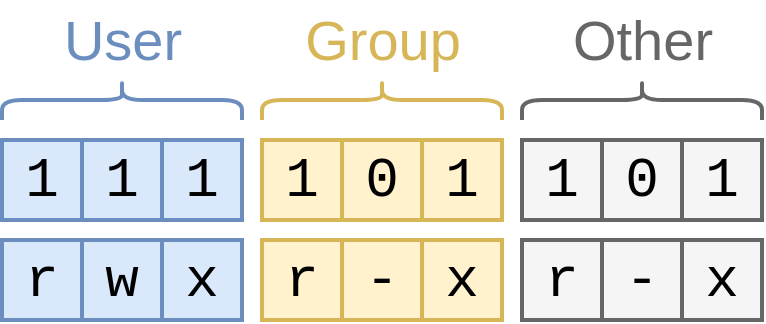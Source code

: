 <mxfile version="13.6.2" type="device"><diagram id="eooyJz6iOgfDm7wWrmfn" name="Page-1"><mxGraphModel dx="924" dy="523" grid="1" gridSize="10" guides="1" tooltips="1" connect="1" arrows="1" fold="1" page="1" pageScale="1" pageWidth="1600" pageHeight="900" math="0" shadow="0"><root><mxCell id="0"/><mxCell id="1" parent="0"/><mxCell id="gk6c7xOG7PdzE_KK2Ya1-1" value="1" style="rounded=0;whiteSpace=wrap;html=1;strokeWidth=2;fillColor=#dae8fc;fontFamily=Courier New;fontSize=28;strokeColor=#6c8ebf;" vertex="1" parent="1"><mxGeometry x="320" y="160" width="40" height="40" as="geometry"/></mxCell><mxCell id="gk6c7xOG7PdzE_KK2Ya1-2" value="1" style="rounded=0;whiteSpace=wrap;html=1;strokeWidth=2;fillColor=#dae8fc;fontFamily=Courier New;fontSize=28;strokeColor=#6c8ebf;" vertex="1" parent="1"><mxGeometry x="360" y="160" width="40" height="40" as="geometry"/></mxCell><mxCell id="gk6c7xOG7PdzE_KK2Ya1-3" value="1" style="rounded=0;whiteSpace=wrap;html=1;strokeWidth=2;fillColor=#dae8fc;fontFamily=Courier New;fontSize=28;strokeColor=#6c8ebf;" vertex="1" parent="1"><mxGeometry x="400" y="160" width="40" height="40" as="geometry"/></mxCell><mxCell id="gk6c7xOG7PdzE_KK2Ya1-4" value="1" style="rounded=0;whiteSpace=wrap;html=1;strokeWidth=2;fillColor=#fff2cc;fontFamily=Courier New;fontSize=28;strokeColor=#d6b656;" vertex="1" parent="1"><mxGeometry x="450" y="160" width="40" height="40" as="geometry"/></mxCell><mxCell id="gk6c7xOG7PdzE_KK2Ya1-5" value="0" style="rounded=0;whiteSpace=wrap;html=1;strokeWidth=2;fillColor=#fff2cc;fontFamily=Courier New;fontSize=28;strokeColor=#d6b656;" vertex="1" parent="1"><mxGeometry x="490" y="160" width="40" height="40" as="geometry"/></mxCell><mxCell id="gk6c7xOG7PdzE_KK2Ya1-6" value="1" style="rounded=0;whiteSpace=wrap;html=1;strokeWidth=2;fillColor=#fff2cc;fontFamily=Courier New;fontSize=28;strokeColor=#d6b656;" vertex="1" parent="1"><mxGeometry x="530" y="160" width="40" height="40" as="geometry"/></mxCell><mxCell id="gk6c7xOG7PdzE_KK2Ya1-7" value="1" style="rounded=0;whiteSpace=wrap;html=1;strokeWidth=2;fillColor=#f5f5f5;fontFamily=Courier New;fontSize=28;strokeColor=#666666;" vertex="1" parent="1"><mxGeometry x="580" y="160" width="40" height="40" as="geometry"/></mxCell><mxCell id="gk6c7xOG7PdzE_KK2Ya1-8" value="0" style="rounded=0;whiteSpace=wrap;html=1;strokeWidth=2;fillColor=#f5f5f5;fontFamily=Courier New;fontSize=28;strokeColor=#666666;" vertex="1" parent="1"><mxGeometry x="620" y="160" width="40" height="40" as="geometry"/></mxCell><mxCell id="gk6c7xOG7PdzE_KK2Ya1-9" value="1" style="rounded=0;whiteSpace=wrap;html=1;strokeWidth=2;fillColor=#f5f5f5;fontFamily=Courier New;fontSize=28;strokeColor=#666666;" vertex="1" parent="1"><mxGeometry x="660" y="160" width="40" height="40" as="geometry"/></mxCell><mxCell id="gk6c7xOG7PdzE_KK2Ya1-10" value="" style="shape=curlyBracket;whiteSpace=wrap;html=1;rounded=1;strokeWidth=2;fillColor=#dae8fc;fontFamily=Courier New;fontSize=28;rotation=90;strokeColor=#6c8ebf;" vertex="1" parent="1"><mxGeometry x="370" y="80" width="20" height="120" as="geometry"/></mxCell><mxCell id="gk6c7xOG7PdzE_KK2Ya1-11" value="" style="shape=curlyBracket;whiteSpace=wrap;html=1;rounded=1;strokeWidth=2;fillColor=#fff2cc;fontFamily=Courier New;fontSize=28;rotation=90;strokeColor=#d6b656;" vertex="1" parent="1"><mxGeometry x="500" y="80" width="20" height="120" as="geometry"/></mxCell><mxCell id="gk6c7xOG7PdzE_KK2Ya1-12" value="" style="shape=curlyBracket;whiteSpace=wrap;html=1;rounded=1;strokeWidth=2;fillColor=#f5f5f5;fontFamily=Courier New;fontSize=28;rotation=90;strokeColor=#666666;fontColor=#333333;" vertex="1" parent="1"><mxGeometry x="630" y="80" width="20" height="120" as="geometry"/></mxCell><mxCell id="gk6c7xOG7PdzE_KK2Ya1-13" value="User" style="text;html=1;align=center;verticalAlign=middle;resizable=0;points=[];autosize=1;fontSize=28;fontFamily=Helvetica;fontColor=#6C8EBF;" vertex="1" parent="1"><mxGeometry x="345" y="90" width="70" height="40" as="geometry"/></mxCell><mxCell id="gk6c7xOG7PdzE_KK2Ya1-14" value="Group" style="text;html=1;align=center;verticalAlign=middle;resizable=0;points=[];autosize=1;fontSize=28;fontFamily=Helvetica;fontColor=#D6B656;" vertex="1" parent="1"><mxGeometry x="465" y="90" width="90" height="40" as="geometry"/></mxCell><mxCell id="gk6c7xOG7PdzE_KK2Ya1-15" value="Other" style="text;html=1;align=center;verticalAlign=middle;resizable=0;points=[];autosize=1;fontSize=28;fontFamily=Helvetica;fontColor=#666666;" vertex="1" parent="1"><mxGeometry x="595" y="90" width="90" height="40" as="geometry"/></mxCell><mxCell id="gk6c7xOG7PdzE_KK2Ya1-16" value="r" style="rounded=0;whiteSpace=wrap;html=1;strokeWidth=2;fillColor=#dae8fc;fontFamily=Courier New;fontSize=28;strokeColor=#6c8ebf;" vertex="1" parent="1"><mxGeometry x="320" y="210" width="40" height="40" as="geometry"/></mxCell><mxCell id="gk6c7xOG7PdzE_KK2Ya1-17" value="w" style="rounded=0;whiteSpace=wrap;html=1;strokeWidth=2;fillColor=#dae8fc;fontFamily=Courier New;fontSize=28;strokeColor=#6c8ebf;" vertex="1" parent="1"><mxGeometry x="360" y="210" width="40" height="40" as="geometry"/></mxCell><mxCell id="gk6c7xOG7PdzE_KK2Ya1-18" value="x" style="rounded=0;whiteSpace=wrap;html=1;strokeWidth=2;fillColor=#dae8fc;fontFamily=Courier New;fontSize=28;strokeColor=#6c8ebf;" vertex="1" parent="1"><mxGeometry x="400" y="210" width="40" height="40" as="geometry"/></mxCell><mxCell id="gk6c7xOG7PdzE_KK2Ya1-19" value="r" style="rounded=0;whiteSpace=wrap;html=1;strokeWidth=2;fillColor=#fff2cc;fontFamily=Courier New;fontSize=28;strokeColor=#d6b656;" vertex="1" parent="1"><mxGeometry x="450" y="210" width="40" height="40" as="geometry"/></mxCell><mxCell id="gk6c7xOG7PdzE_KK2Ya1-20" value="-" style="rounded=0;whiteSpace=wrap;html=1;strokeWidth=2;fillColor=#fff2cc;fontFamily=Courier New;fontSize=28;strokeColor=#d6b656;" vertex="1" parent="1"><mxGeometry x="490" y="210" width="40" height="40" as="geometry"/></mxCell><mxCell id="gk6c7xOG7PdzE_KK2Ya1-21" value="x" style="rounded=0;whiteSpace=wrap;html=1;strokeWidth=2;fillColor=#fff2cc;fontFamily=Courier New;fontSize=28;strokeColor=#d6b656;" vertex="1" parent="1"><mxGeometry x="530" y="210" width="40" height="40" as="geometry"/></mxCell><mxCell id="gk6c7xOG7PdzE_KK2Ya1-22" value="r" style="rounded=0;whiteSpace=wrap;html=1;strokeWidth=2;fillColor=#f5f5f5;fontFamily=Courier New;fontSize=28;strokeColor=#666666;" vertex="1" parent="1"><mxGeometry x="580" y="210" width="40" height="40" as="geometry"/></mxCell><mxCell id="gk6c7xOG7PdzE_KK2Ya1-23" value="-" style="rounded=0;whiteSpace=wrap;html=1;strokeWidth=2;fillColor=#f5f5f5;fontFamily=Courier New;fontSize=28;strokeColor=#666666;" vertex="1" parent="1"><mxGeometry x="620" y="210" width="40" height="40" as="geometry"/></mxCell><mxCell id="gk6c7xOG7PdzE_KK2Ya1-24" value="x" style="rounded=0;whiteSpace=wrap;html=1;strokeWidth=2;fillColor=#f5f5f5;fontFamily=Courier New;fontSize=28;strokeColor=#666666;" vertex="1" parent="1"><mxGeometry x="660" y="210" width="40" height="40" as="geometry"/></mxCell></root></mxGraphModel></diagram></mxfile>